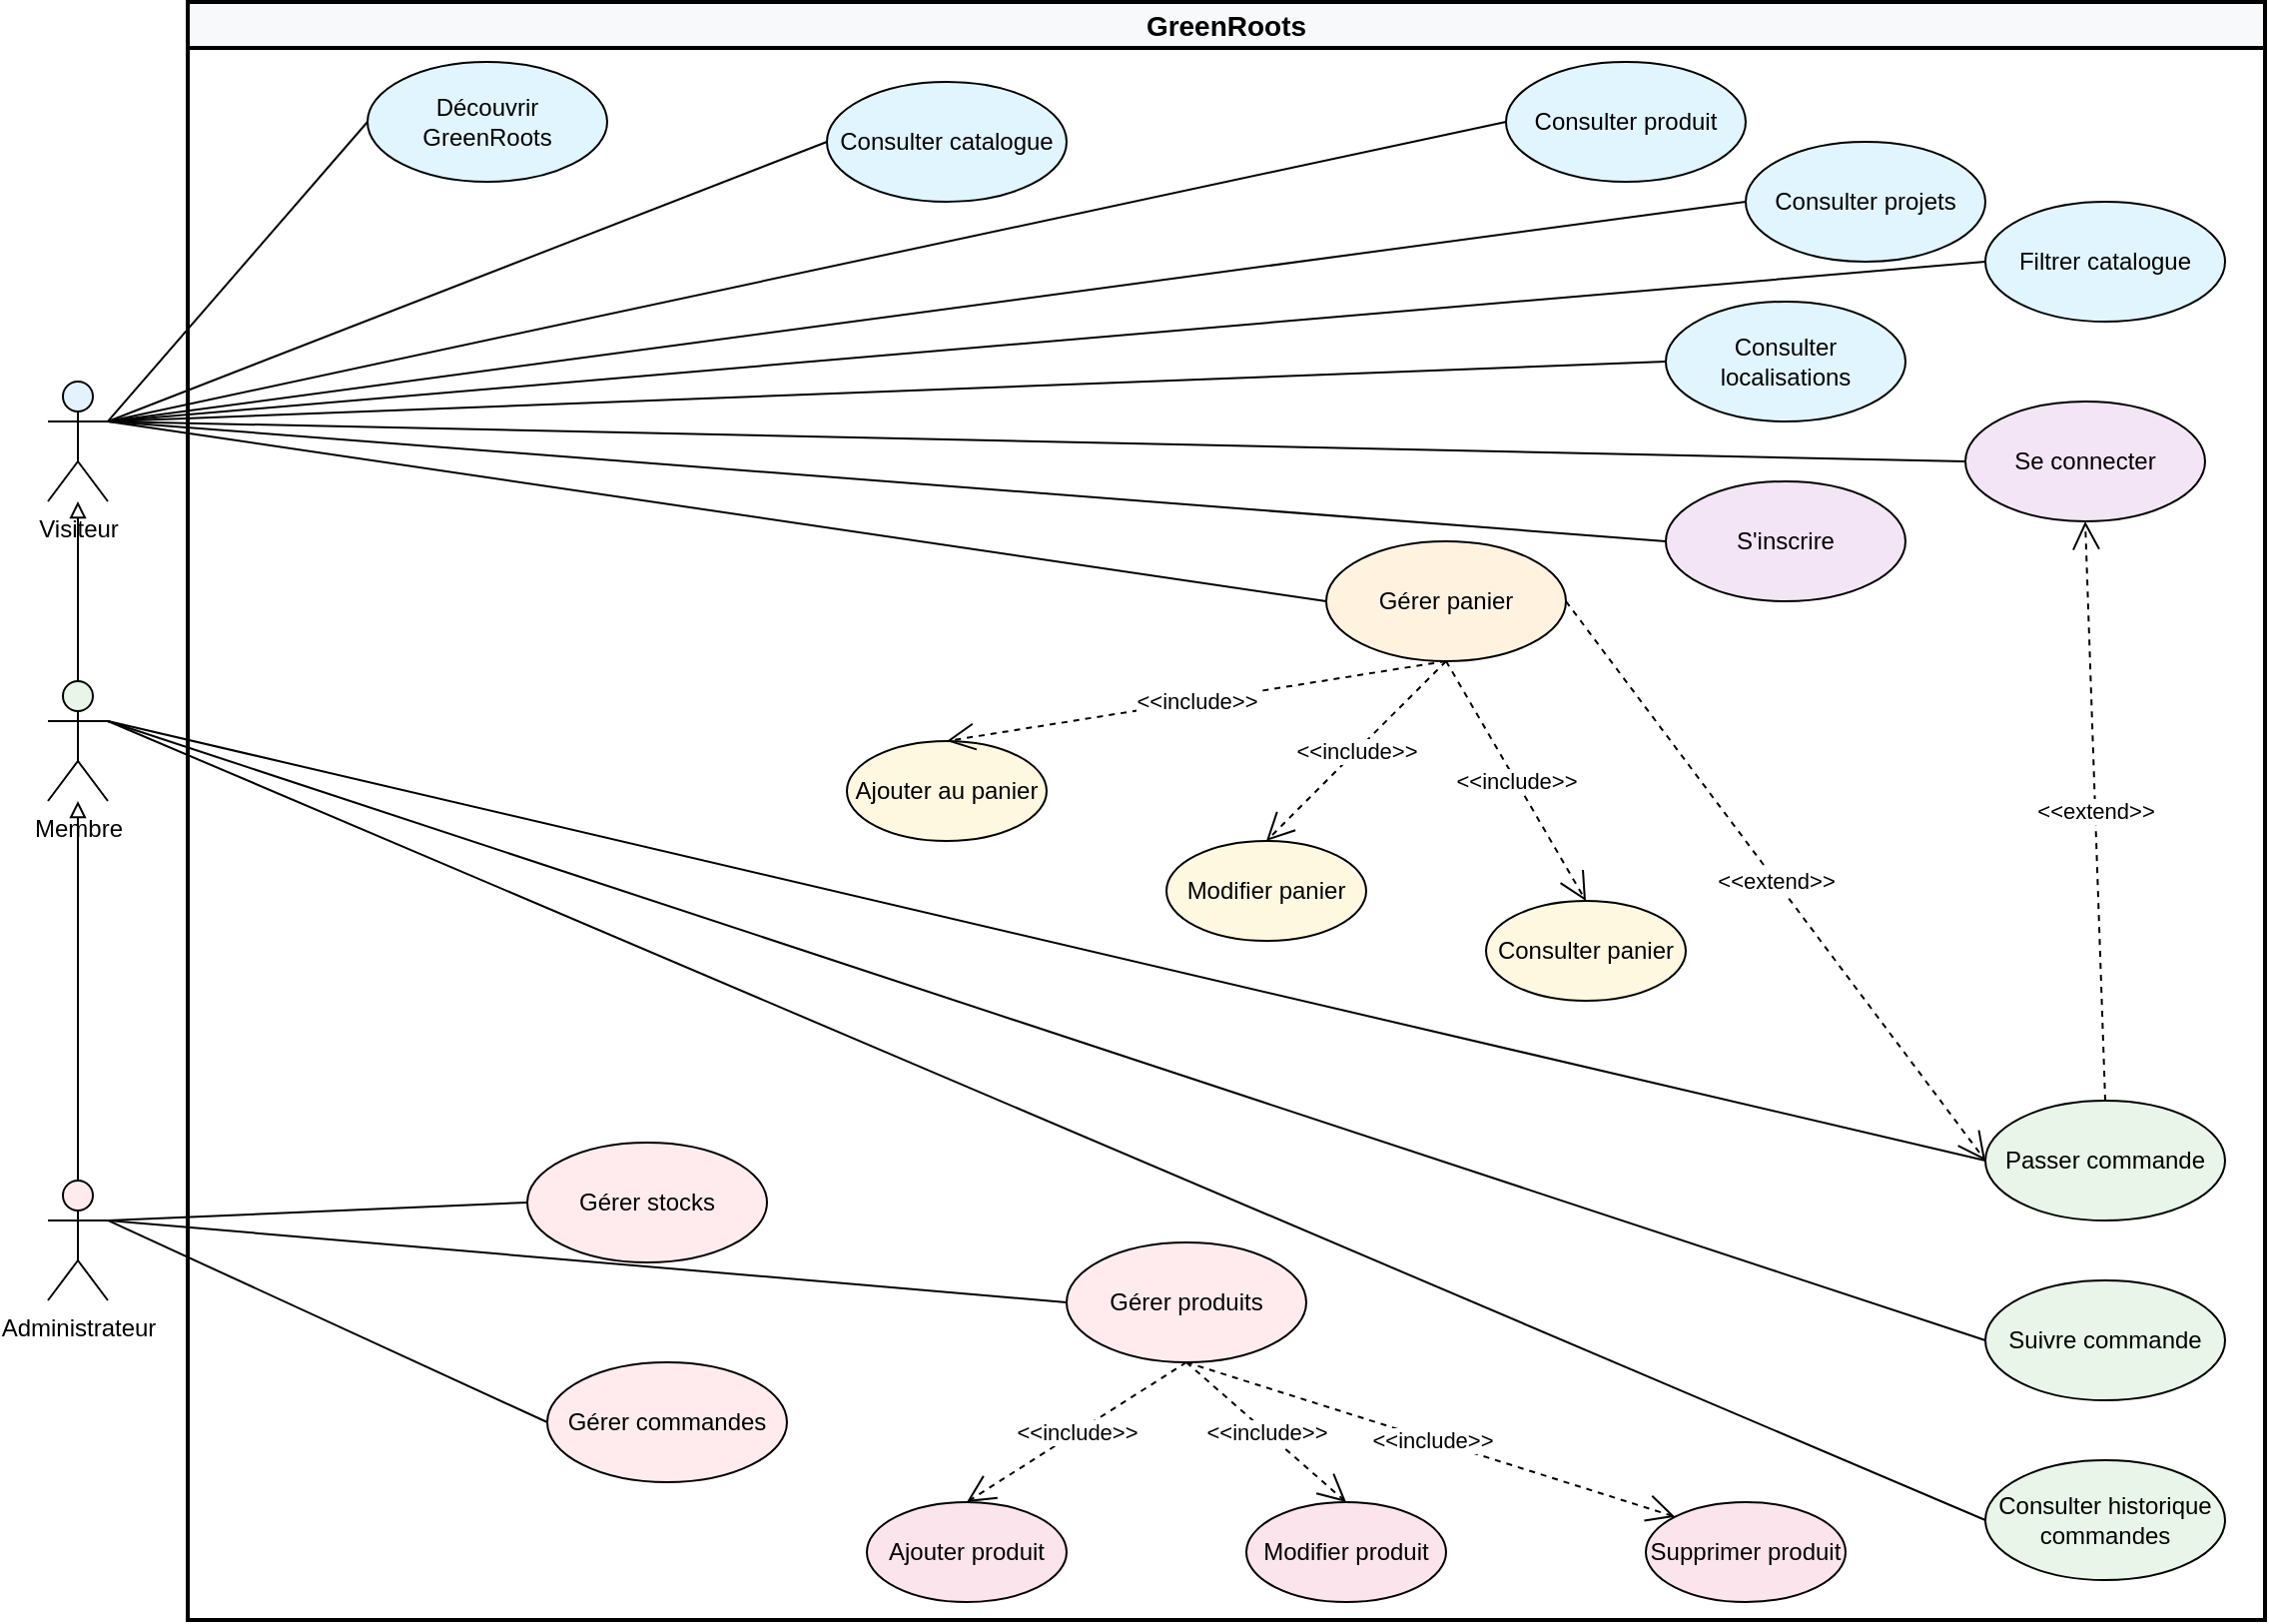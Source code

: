 <mxfile version="26.1.1">
  <diagram name="GreenRoots Use Cases" id="use-cases">
    <mxGraphModel dx="1434" dy="879" grid="1" gridSize="10" guides="1" tooltips="1" connect="1" arrows="1" fold="1" page="1" pageScale="1" pageWidth="1169" pageHeight="827" background="#FFFFFF" math="0" shadow="0">
      <root>
        <mxCell id="0" />
        <mxCell id="1" parent="0" />
        <mxCell id="system-boundary" value="GreenRoots" style="swimlane;whiteSpace=wrap;html=1;strokeWidth=2;fillColor=#f8f9fa;fontStyle=1;fontSize=14;" parent="1" vertex="1">
          <mxGeometry x="120" y="10" width="1040" height="810" as="geometry" />
        </mxCell>
        <mxCell id="uc-landing" value="Découvrir GreenRoots" style="ellipse;whiteSpace=wrap;html=1;fillColor=#e1f5fe;" parent="system-boundary" vertex="1">
          <mxGeometry x="90" y="30" width="120" height="60" as="geometry" />
        </mxCell>
        <mxCell id="uc-catalog" value="Consulter catalogue" style="ellipse;whiteSpace=wrap;html=1;fillColor=#e1f5fe;" parent="system-boundary" vertex="1">
          <mxGeometry x="320" y="40" width="120" height="60" as="geometry" />
        </mxCell>
        <mxCell id="uc-product" value="Consulter produit" style="ellipse;whiteSpace=wrap;html=1;fillColor=#e1f5fe;" parent="system-boundary" vertex="1">
          <mxGeometry x="660" y="30" width="120" height="60" as="geometry" />
        </mxCell>
        <mxCell id="uc-filter" value="Filtrer catalogue" style="ellipse;whiteSpace=wrap;html=1;fillColor=#e1f5fe;" parent="system-boundary" vertex="1">
          <mxGeometry x="900" y="100" width="120" height="60" as="geometry" />
        </mxCell>
        <mxCell id="uc-locations" value="Consulter localisations" style="ellipse;whiteSpace=wrap;html=1;fillColor=#e1f5fe;" parent="system-boundary" vertex="1">
          <mxGeometry x="740" y="150" width="120" height="60" as="geometry" />
        </mxCell>
        <mxCell id="uc-cart" value="Gérer panier" style="ellipse;whiteSpace=wrap;html=1;fillColor=#fff3e0;" parent="system-boundary" vertex="1">
          <mxGeometry x="570" y="270" width="120" height="60" as="geometry" />
        </mxCell>
        <mxCell id="uc-add-cart" value="Ajouter au panier" style="ellipse;whiteSpace=wrap;html=1;fillColor=#fff8e1;" parent="system-boundary" vertex="1">
          <mxGeometry x="330" y="370" width="100" height="50" as="geometry" />
        </mxCell>
        <mxCell id="uc-modify-cart" value="Modifier panier" style="ellipse;whiteSpace=wrap;html=1;fillColor=#fff8e1;" parent="system-boundary" vertex="1">
          <mxGeometry x="490" y="420" width="100" height="50" as="geometry" />
        </mxCell>
        <mxCell id="uc-view-cart" value="Consulter panier" style="ellipse;whiteSpace=wrap;html=1;fillColor=#fff8e1;" parent="system-boundary" vertex="1">
          <mxGeometry x="650" y="450" width="100" height="50" as="geometry" />
        </mxCell>
        <mxCell id="uc-register" value="S&#39;inscrire" style="ellipse;whiteSpace=wrap;html=1;fillColor=#f3e5f5;" parent="system-boundary" vertex="1">
          <mxGeometry x="740" y="240" width="120" height="60" as="geometry" />
        </mxCell>
        <mxCell id="uc-login" value="Se connecter" style="ellipse;whiteSpace=wrap;html=1;fillColor=#f3e5f5;" parent="system-boundary" vertex="1">
          <mxGeometry x="890" y="200" width="120" height="60" as="geometry" />
        </mxCell>
        <mxCell id="uc-order" value="Passer commande" style="ellipse;whiteSpace=wrap;html=1;fillColor=#e8f5e8;" parent="system-boundary" vertex="1">
          <mxGeometry x="900" y="550" width="120" height="60" as="geometry" />
        </mxCell>
        <mxCell id="uc-orders-history" value="Consulter historique commandes" style="ellipse;whiteSpace=wrap;html=1;fillColor=#e8f5e8;" parent="system-boundary" vertex="1">
          <mxGeometry x="900" y="730" width="120" height="60" as="geometry" />
        </mxCell>
        <mxCell id="uc-track-order" value="Suivre commande" style="ellipse;whiteSpace=wrap;html=1;fillColor=#e8f5e8;" parent="system-boundary" vertex="1">
          <mxGeometry x="900" y="640" width="120" height="60" as="geometry" />
        </mxCell>
        <mxCell id="uc-manage-stock" value="Gérer stocks" style="ellipse;whiteSpace=wrap;html=1;fillColor=#ffebee;" parent="system-boundary" vertex="1">
          <mxGeometry x="170" y="571" width="120" height="60" as="geometry" />
        </mxCell>
        <mxCell id="uc-manage-orders" value="Gérer commandes" style="ellipse;whiteSpace=wrap;html=1;fillColor=#ffebee;" parent="system-boundary" vertex="1">
          <mxGeometry x="180" y="681" width="120" height="60" as="geometry" />
        </mxCell>
        <mxCell id="uc-manage-products" value="Gérer produits" style="ellipse;whiteSpace=wrap;html=1;fillColor=#ffebee;" parent="system-boundary" vertex="1">
          <mxGeometry x="440" y="621" width="120" height="60" as="geometry" />
        </mxCell>
        <mxCell id="uc-add-product" value="Ajouter produit" style="ellipse;whiteSpace=wrap;html=1;fillColor=#fce4ec;" parent="system-boundary" vertex="1">
          <mxGeometry x="340" y="751" width="100" height="50" as="geometry" />
        </mxCell>
        <mxCell id="uc-edit-product" value="Modifier produit" style="ellipse;whiteSpace=wrap;html=1;fillColor=#fce4ec;" parent="system-boundary" vertex="1">
          <mxGeometry x="530" y="751" width="100" height="50" as="geometry" />
        </mxCell>
        <mxCell id="uc-delete-product" value="Supprimer produit" style="ellipse;whiteSpace=wrap;html=1;fillColor=#fce4ec;" parent="system-boundary" vertex="1">
          <mxGeometry x="730" y="751" width="100" height="50" as="geometry" />
        </mxCell>
        <mxCell id="include-add-product" value="&amp;lt;&amp;lt;include&amp;gt;&amp;gt;" style="endArrow=open;endSize=12;dashed=1;html=1;exitX=0.5;exitY=1;exitDx=0;exitDy=0;entryX=0.5;entryY=0;entryDx=0;entryDy=0;" parent="system-boundary" source="uc-manage-products" target="uc-add-product" edge="1">
          <mxGeometry width="160" relative="1" as="geometry" />
        </mxCell>
        <mxCell id="include-edit-product" value="&amp;lt;&amp;lt;include&amp;gt;&amp;gt;" style="endArrow=open;endSize=12;dashed=1;html=1;exitX=0.5;exitY=1;exitDx=0;exitDy=0;entryX=0.5;entryY=0;entryDx=0;entryDy=0;" parent="system-boundary" source="uc-manage-products" target="uc-edit-product" edge="1">
          <mxGeometry width="160" relative="1" as="geometry" />
        </mxCell>
        <mxCell id="include-delete-product" value="&amp;lt;&amp;lt;include&amp;gt;&amp;gt;" style="endArrow=open;endSize=12;dashed=1;html=1;exitX=0.5;exitY=1;exitDx=0;exitDy=0;entryX=0;entryY=0;entryDx=0;entryDy=0;" parent="system-boundary" source="uc-manage-products" target="uc-delete-product" edge="1">
          <mxGeometry width="160" relative="1" as="geometry" />
        </mxCell>
        <mxCell id="5oepOwK3Y0EhHKwIVIV8-1" value="Consulter projets" style="ellipse;whiteSpace=wrap;html=1;fillColor=#e1f5fe;" parent="system-boundary" vertex="1">
          <mxGeometry x="780" y="70" width="120" height="60" as="geometry" />
        </mxCell>
        <mxCell id="actor-visitor" value="Visiteur" style="shape=umlActor;verticalLabelPosition=bottom;verticalAlign=top;html=1;outlineConnect=0;fillColor=#e3f2fd;" parent="1" vertex="1">
          <mxGeometry x="50" y="200" width="30" height="60" as="geometry" />
        </mxCell>
        <mxCell id="actor-member" value="Membre" style="shape=umlActor;verticalLabelPosition=bottom;verticalAlign=top;html=1;outlineConnect=0;fillColor=#e8f5e8;" parent="1" vertex="1">
          <mxGeometry x="50" y="350" width="30" height="60" as="geometry" />
        </mxCell>
        <mxCell id="actor-admin" value="Administrateur" style="shape=umlActor;verticalLabelPosition=bottom;verticalAlign=top;html=1;outlineConnect=0;fillColor=#ffebee;" parent="1" vertex="1">
          <mxGeometry x="50" y="600" width="30" height="60" as="geometry" />
        </mxCell>
        <mxCell id="inheritance-member" value="" style="endArrow=block;endFill=0;html=1;edgeStyle=orthogonalEdgeStyle;align=left;verticalAlign=top;exitX=0.5;exitY=0;exitDx=0;exitDy=0;exitPerimeter=0;entryX=0.5;entryY=1;entryDx=0;entryDy=0;entryPerimeter=0;" parent="1" source="actor-member" target="actor-visitor" edge="1">
          <mxGeometry x="-1" relative="1" as="geometry" />
        </mxCell>
        <mxCell id="inheritance-admin" value="" style="endArrow=block;endFill=0;html=1;edgeStyle=orthogonalEdgeStyle;align=left;verticalAlign=top;exitX=0.5;exitY=0;exitDx=0;exitDy=0;exitPerimeter=0;entryX=0.5;entryY=1;entryDx=0;entryDy=0;entryPerimeter=0;" parent="1" source="actor-admin" target="actor-member" edge="1">
          <mxGeometry x="-1" relative="1" as="geometry" />
        </mxCell>
        <mxCell id="visitor-landing" value="" style="endArrow=none;html=1;exitX=1;exitY=0.333;exitDx=0;exitDy=0;exitPerimeter=0;entryX=0;entryY=0.5;entryDx=0;entryDy=0;" parent="1" source="actor-visitor" target="uc-landing" edge="1">
          <mxGeometry relative="1" as="geometry" />
        </mxCell>
        <mxCell id="visitor-catalog" value="" style="endArrow=none;html=1;exitX=1;exitY=0.333;exitDx=0;exitDy=0;exitPerimeter=0;entryX=0;entryY=0.5;entryDx=0;entryDy=0;" parent="1" source="actor-visitor" target="uc-catalog" edge="1">
          <mxGeometry relative="1" as="geometry" />
        </mxCell>
        <mxCell id="visitor-product" value="" style="endArrow=none;html=1;exitX=1;exitY=0.333;exitDx=0;exitDy=0;exitPerimeter=0;entryX=0;entryY=0.5;entryDx=0;entryDy=0;" parent="1" source="actor-visitor" target="uc-product" edge="1">
          <mxGeometry relative="1" as="geometry" />
        </mxCell>
        <mxCell id="visitor-filter" value="" style="endArrow=none;html=1;exitX=1;exitY=0.333;exitDx=0;exitDy=0;exitPerimeter=0;entryX=0;entryY=0.5;entryDx=0;entryDy=0;" parent="1" source="actor-visitor" target="uc-filter" edge="1">
          <mxGeometry relative="1" as="geometry" />
        </mxCell>
        <mxCell id="visitor-locations" value="" style="endArrow=none;html=1;exitX=1;exitY=0.333;exitDx=0;exitDy=0;exitPerimeter=0;entryX=0;entryY=0.5;entryDx=0;entryDy=0;" parent="1" source="actor-visitor" target="uc-locations" edge="1">
          <mxGeometry relative="1" as="geometry" />
        </mxCell>
        <mxCell id="visitor-cart" value="" style="endArrow=none;html=1;exitX=1;exitY=0.333;exitDx=0;exitDy=0;exitPerimeter=0;entryX=0;entryY=0.5;entryDx=0;entryDy=0;" parent="1" source="actor-visitor" target="uc-cart" edge="1">
          <mxGeometry relative="1" as="geometry" />
        </mxCell>
        <mxCell id="visitor-register" value="" style="endArrow=none;html=1;exitX=1;exitY=0.333;exitDx=0;exitDy=0;exitPerimeter=0;entryX=0;entryY=0.5;entryDx=0;entryDy=0;" parent="1" source="actor-visitor" target="uc-register" edge="1">
          <mxGeometry relative="1" as="geometry" />
        </mxCell>
        <mxCell id="visitor-login" value="" style="endArrow=none;html=1;exitX=1;exitY=0.333;exitDx=0;exitDy=0;exitPerimeter=0;entryX=0;entryY=0.5;entryDx=0;entryDy=0;" parent="1" source="actor-visitor" target="uc-login" edge="1">
          <mxGeometry relative="1" as="geometry" />
        </mxCell>
        <mxCell id="member-order" value="" style="endArrow=none;html=1;exitX=1;exitY=0.333;exitDx=0;exitDy=0;exitPerimeter=0;entryX=0;entryY=0.5;entryDx=0;entryDy=0;" parent="1" source="actor-member" target="uc-order" edge="1">
          <mxGeometry relative="1" as="geometry" />
        </mxCell>
        <mxCell id="member-history" value="" style="endArrow=none;html=1;exitX=1;exitY=0.333;exitDx=0;exitDy=0;exitPerimeter=0;entryX=0;entryY=0.5;entryDx=0;entryDy=0;" parent="1" source="actor-member" target="uc-orders-history" edge="1">
          <mxGeometry relative="1" as="geometry" />
        </mxCell>
        <mxCell id="member-track" value="" style="endArrow=none;html=1;exitX=1;exitY=0.333;exitDx=0;exitDy=0;exitPerimeter=0;entryX=0;entryY=0.5;entryDx=0;entryDy=0;" parent="1" source="actor-member" target="uc-track-order" edge="1">
          <mxGeometry relative="1" as="geometry" />
        </mxCell>
        <mxCell id="admin-products" value="" style="endArrow=none;html=1;exitX=1;exitY=0.333;exitDx=0;exitDy=0;exitPerimeter=0;entryX=0;entryY=0.5;entryDx=0;entryDy=0;" parent="1" source="actor-admin" target="uc-manage-products" edge="1">
          <mxGeometry relative="1" as="geometry" />
        </mxCell>
        <mxCell id="admin-stock" value="" style="endArrow=none;html=1;exitX=1;exitY=0.333;exitDx=0;exitDy=0;exitPerimeter=0;entryX=0;entryY=0.5;entryDx=0;entryDy=0;" parent="1" source="actor-admin" target="uc-manage-stock" edge="1">
          <mxGeometry relative="1" as="geometry" />
        </mxCell>
        <mxCell id="admin-orders" value="" style="endArrow=none;html=1;exitX=1;exitY=0.333;exitDx=0;exitDy=0;exitPerimeter=0;entryX=0;entryY=0.5;entryDx=0;entryDy=0;" parent="1" source="actor-admin" target="uc-manage-orders" edge="1">
          <mxGeometry relative="1" as="geometry" />
        </mxCell>
        <mxCell id="include-add-cart" value="&amp;lt;&amp;lt;include&amp;gt;&amp;gt;" style="endArrow=open;endSize=12;dashed=1;html=1;exitX=0.5;exitY=1;exitDx=0;exitDy=0;entryX=0.5;entryY=0;entryDx=0;entryDy=0;" parent="1" source="uc-cart" target="uc-add-cart" edge="1">
          <mxGeometry width="160" relative="1" as="geometry" />
        </mxCell>
        <mxCell id="include-modify-cart" value="&amp;lt;&amp;lt;include&amp;gt;&amp;gt;" style="endArrow=open;endSize=12;dashed=1;html=1;exitX=0.5;exitY=1;exitDx=0;exitDy=0;entryX=0.5;entryY=0;entryDx=0;entryDy=0;" parent="1" source="uc-cart" target="uc-modify-cart" edge="1">
          <mxGeometry width="160" relative="1" as="geometry" />
        </mxCell>
        <mxCell id="include-view-cart" value="&amp;lt;&amp;lt;include&amp;gt;&amp;gt;" style="endArrow=open;endSize=12;dashed=1;html=1;exitX=0.5;exitY=1;exitDx=0;exitDy=0;entryX=0.5;entryY=0;entryDx=0;entryDy=0;" parent="1" source="uc-cart" target="uc-view-cart" edge="1">
          <mxGeometry width="160" relative="1" as="geometry" />
        </mxCell>
        <mxCell id="extend-order" value="&amp;lt;&amp;lt;extend&amp;gt;&amp;gt;" style="endArrow=open;endSize=12;dashed=1;html=1;exitX=1;exitY=0.5;exitDx=0;exitDy=0;entryX=0;entryY=0.5;entryDx=0;entryDy=0;" parent="1" source="uc-cart" target="uc-order" edge="1">
          <mxGeometry width="160" relative="1" as="geometry" />
        </mxCell>
        <mxCell id="extend-login-required" value="&amp;lt;&amp;lt;extend&amp;gt;&amp;gt;" style="endArrow=open;endSize=12;dashed=1;html=1;exitX=0.5;exitY=0;exitDx=0;exitDy=0;entryX=0.5;entryY=1;entryDx=0;entryDy=0;" parent="1" source="uc-order" target="uc-login" edge="1">
          <mxGeometry width="160" relative="1" as="geometry" />
        </mxCell>
        <mxCell id="5oepOwK3Y0EhHKwIVIV8-3" value="" style="endArrow=none;html=1;entryX=0;entryY=0.5;entryDx=0;entryDy=0;" parent="1" target="5oepOwK3Y0EhHKwIVIV8-1" edge="1">
          <mxGeometry relative="1" as="geometry">
            <mxPoint x="80" y="220" as="sourcePoint" />
            <mxPoint x="1010" y="80" as="targetPoint" />
          </mxGeometry>
        </mxCell>
      </root>
    </mxGraphModel>
  </diagram>
</mxfile>
